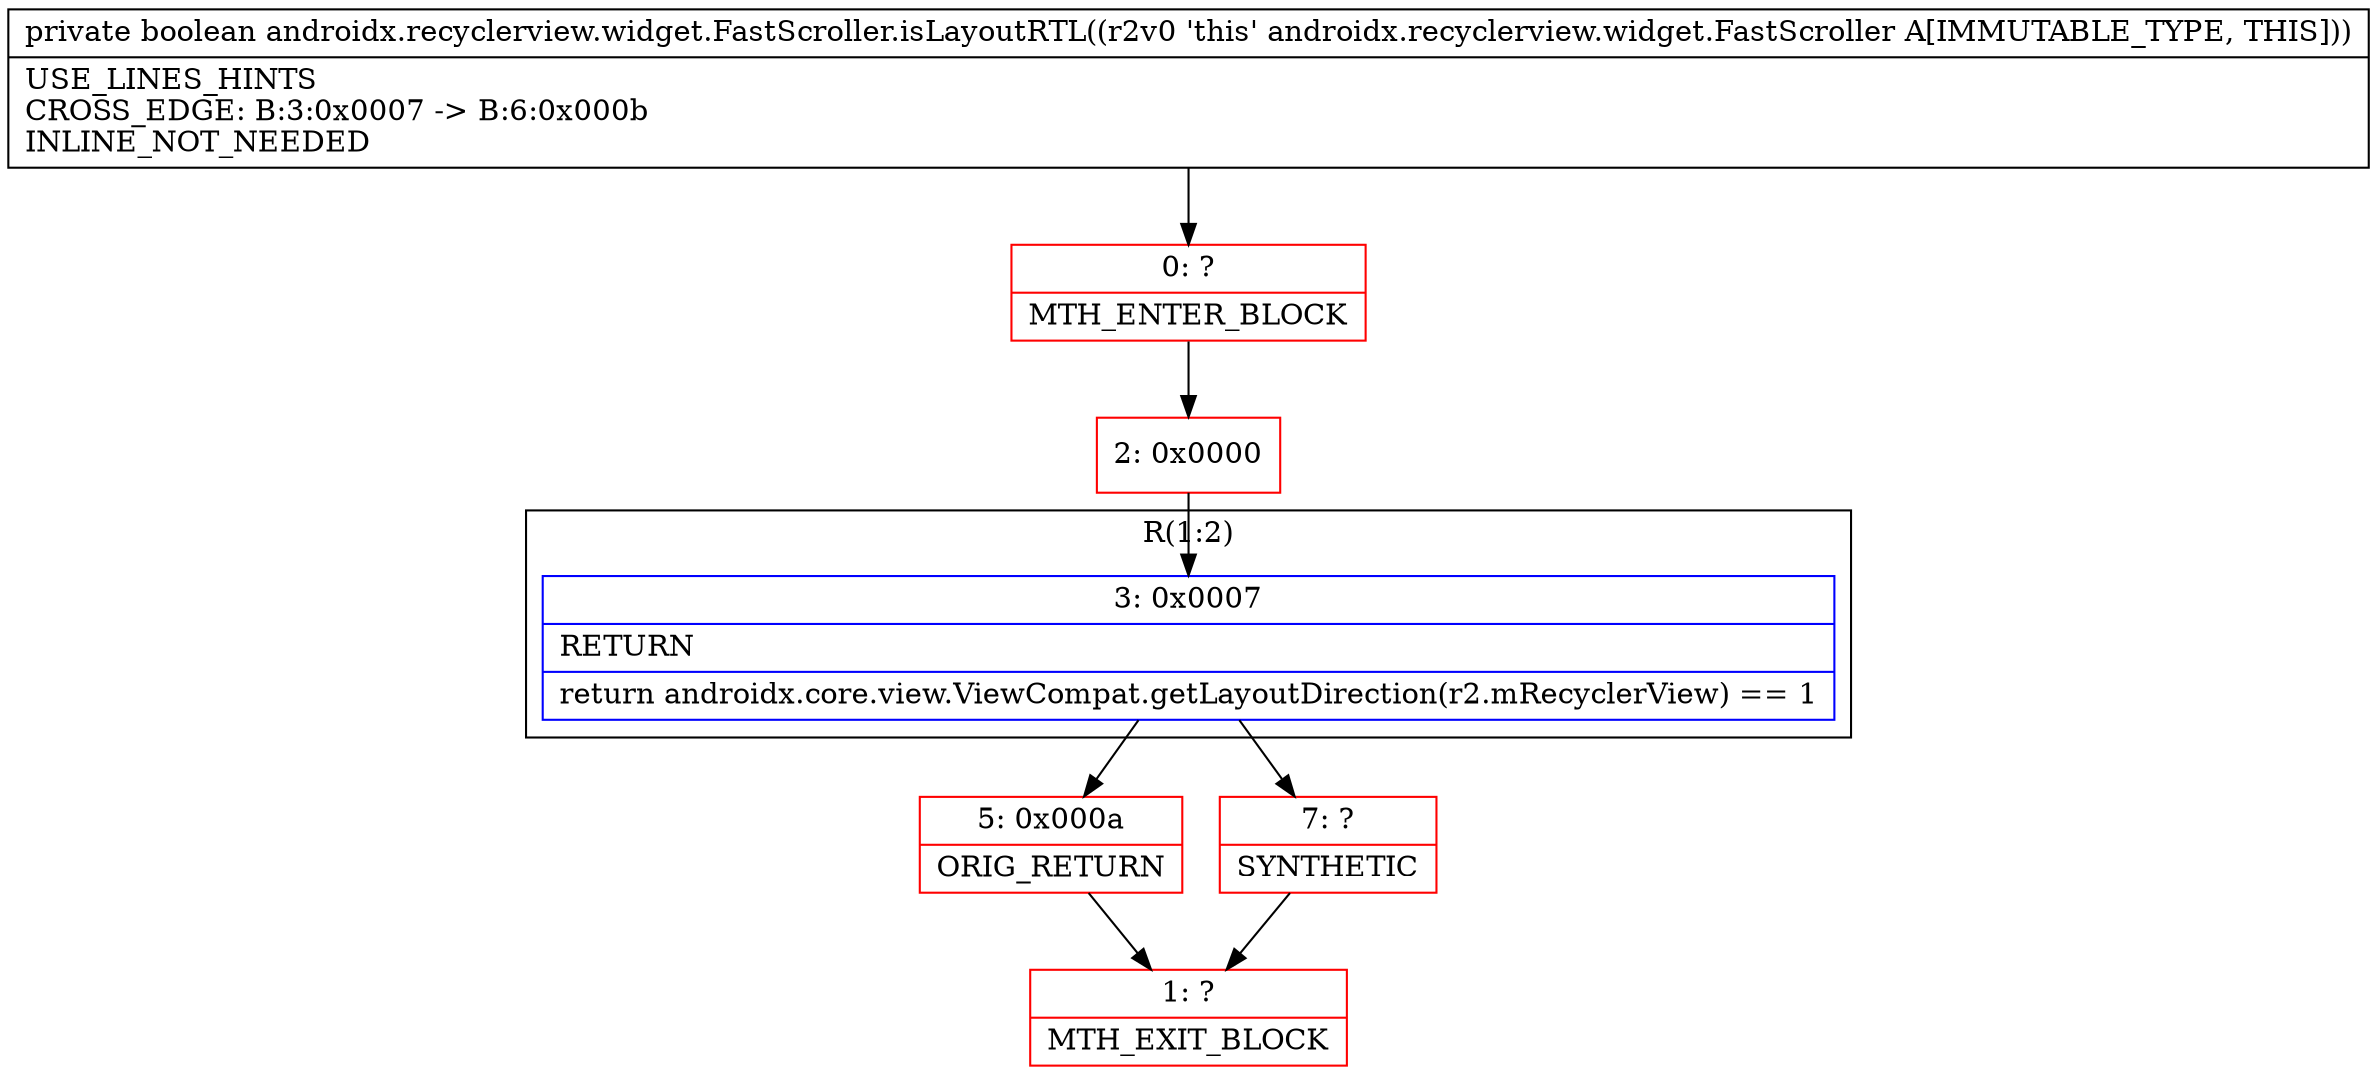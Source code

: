 digraph "CFG forandroidx.recyclerview.widget.FastScroller.isLayoutRTL()Z" {
subgraph cluster_Region_276250315 {
label = "R(1:2)";
node [shape=record,color=blue];
Node_3 [shape=record,label="{3\:\ 0x0007|RETURN\l|return androidx.core.view.ViewCompat.getLayoutDirection(r2.mRecyclerView) == 1\l}"];
}
Node_0 [shape=record,color=red,label="{0\:\ ?|MTH_ENTER_BLOCK\l}"];
Node_2 [shape=record,color=red,label="{2\:\ 0x0000}"];
Node_5 [shape=record,color=red,label="{5\:\ 0x000a|ORIG_RETURN\l}"];
Node_1 [shape=record,color=red,label="{1\:\ ?|MTH_EXIT_BLOCK\l}"];
Node_7 [shape=record,color=red,label="{7\:\ ?|SYNTHETIC\l}"];
MethodNode[shape=record,label="{private boolean androidx.recyclerview.widget.FastScroller.isLayoutRTL((r2v0 'this' androidx.recyclerview.widget.FastScroller A[IMMUTABLE_TYPE, THIS]))  | USE_LINES_HINTS\lCROSS_EDGE: B:3:0x0007 \-\> B:6:0x000b\lINLINE_NOT_NEEDED\l}"];
MethodNode -> Node_0;Node_3 -> Node_5;
Node_3 -> Node_7;
Node_0 -> Node_2;
Node_2 -> Node_3;
Node_5 -> Node_1;
Node_7 -> Node_1;
}

